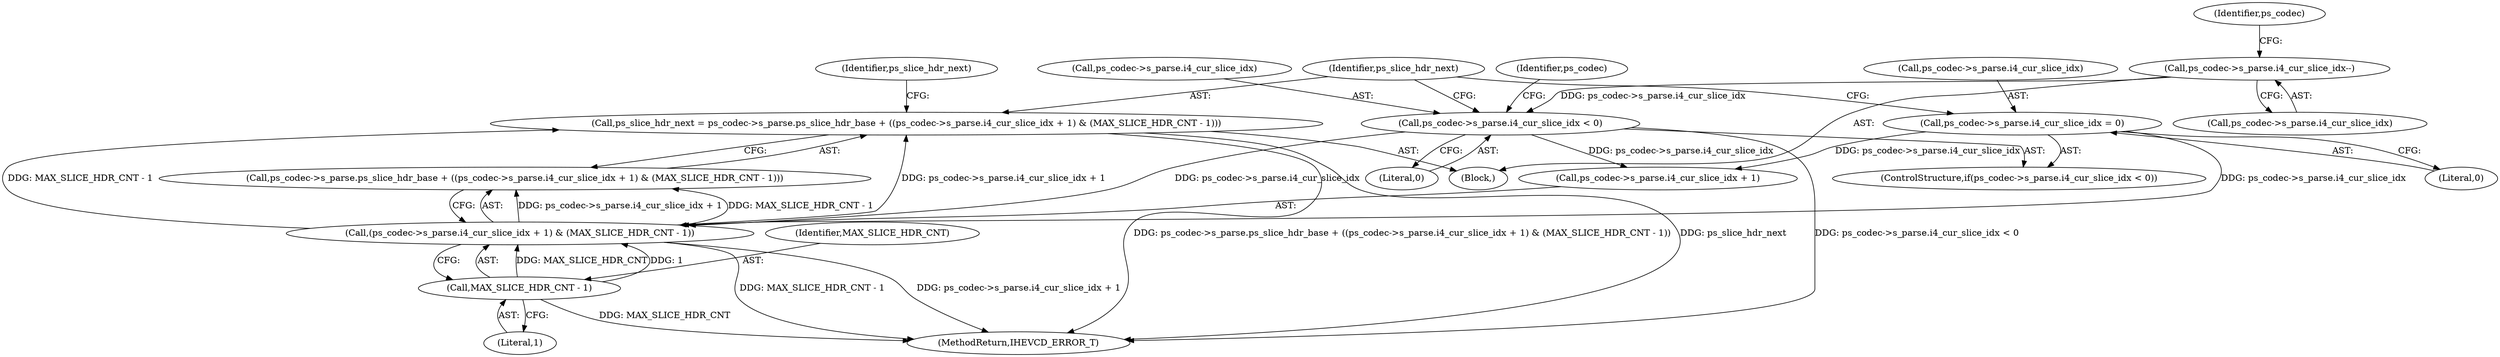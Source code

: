 digraph "0_Android_913d9e8d93d6b81bb8eac3fc2c1426651f5b259d@pointer" {
"1000329" [label="(Call,ps_slice_hdr_next = ps_codec->s_parse.ps_slice_hdr_base + ((ps_codec->s_parse.i4_cur_slice_idx + 1) & (MAX_SLICE_HDR_CNT - 1)))"];
"1000337" [label="(Call,(ps_codec->s_parse.i4_cur_slice_idx + 1) & (MAX_SLICE_HDR_CNT - 1))"];
"1000315" [label="(Call,ps_codec->s_parse.i4_cur_slice_idx < 0)"];
"1000308" [label="(Call,ps_codec->s_parse.i4_cur_slice_idx--)"];
"1000322" [label="(Call,ps_codec->s_parse.i4_cur_slice_idx = 0)"];
"1000345" [label="(Call,MAX_SLICE_HDR_CNT - 1)"];
"1002620" [label="(MethodReturn,IHEVCD_ERROR_T)"];
"1000308" [label="(Call,ps_codec->s_parse.i4_cur_slice_idx--)"];
"1000315" [label="(Call,ps_codec->s_parse.i4_cur_slice_idx < 0)"];
"1000347" [label="(Literal,1)"];
"1000325" [label="(Identifier,ps_codec)"];
"1000328" [label="(Literal,0)"];
"1000323" [label="(Call,ps_codec->s_parse.i4_cur_slice_idx)"];
"1000346" [label="(Identifier,MAX_SLICE_HDR_CNT)"];
"1000322" [label="(Call,ps_codec->s_parse.i4_cur_slice_idx = 0)"];
"1000301" [label="(Block,)"];
"1000318" [label="(Identifier,ps_codec)"];
"1000345" [label="(Call,MAX_SLICE_HDR_CNT - 1)"];
"1000350" [label="(Identifier,ps_slice_hdr_next)"];
"1000337" [label="(Call,(ps_codec->s_parse.i4_cur_slice_idx + 1) & (MAX_SLICE_HDR_CNT - 1))"];
"1000321" [label="(Literal,0)"];
"1000330" [label="(Identifier,ps_slice_hdr_next)"];
"1000329" [label="(Call,ps_slice_hdr_next = ps_codec->s_parse.ps_slice_hdr_base + ((ps_codec->s_parse.i4_cur_slice_idx + 1) & (MAX_SLICE_HDR_CNT - 1)))"];
"1000316" [label="(Call,ps_codec->s_parse.i4_cur_slice_idx)"];
"1000331" [label="(Call,ps_codec->s_parse.ps_slice_hdr_base + ((ps_codec->s_parse.i4_cur_slice_idx + 1) & (MAX_SLICE_HDR_CNT - 1)))"];
"1000338" [label="(Call,ps_codec->s_parse.i4_cur_slice_idx + 1)"];
"1000314" [label="(ControlStructure,if(ps_codec->s_parse.i4_cur_slice_idx < 0))"];
"1000309" [label="(Call,ps_codec->s_parse.i4_cur_slice_idx)"];
"1000329" -> "1000301"  [label="AST: "];
"1000329" -> "1000331"  [label="CFG: "];
"1000330" -> "1000329"  [label="AST: "];
"1000331" -> "1000329"  [label="AST: "];
"1000350" -> "1000329"  [label="CFG: "];
"1000329" -> "1002620"  [label="DDG: ps_codec->s_parse.ps_slice_hdr_base + ((ps_codec->s_parse.i4_cur_slice_idx + 1) & (MAX_SLICE_HDR_CNT - 1))"];
"1000329" -> "1002620"  [label="DDG: ps_slice_hdr_next"];
"1000337" -> "1000329"  [label="DDG: ps_codec->s_parse.i4_cur_slice_idx + 1"];
"1000337" -> "1000329"  [label="DDG: MAX_SLICE_HDR_CNT - 1"];
"1000337" -> "1000331"  [label="AST: "];
"1000337" -> "1000345"  [label="CFG: "];
"1000338" -> "1000337"  [label="AST: "];
"1000345" -> "1000337"  [label="AST: "];
"1000331" -> "1000337"  [label="CFG: "];
"1000337" -> "1002620"  [label="DDG: ps_codec->s_parse.i4_cur_slice_idx + 1"];
"1000337" -> "1002620"  [label="DDG: MAX_SLICE_HDR_CNT - 1"];
"1000337" -> "1000331"  [label="DDG: ps_codec->s_parse.i4_cur_slice_idx + 1"];
"1000337" -> "1000331"  [label="DDG: MAX_SLICE_HDR_CNT - 1"];
"1000315" -> "1000337"  [label="DDG: ps_codec->s_parse.i4_cur_slice_idx"];
"1000322" -> "1000337"  [label="DDG: ps_codec->s_parse.i4_cur_slice_idx"];
"1000345" -> "1000337"  [label="DDG: MAX_SLICE_HDR_CNT"];
"1000345" -> "1000337"  [label="DDG: 1"];
"1000315" -> "1000314"  [label="AST: "];
"1000315" -> "1000321"  [label="CFG: "];
"1000316" -> "1000315"  [label="AST: "];
"1000321" -> "1000315"  [label="AST: "];
"1000325" -> "1000315"  [label="CFG: "];
"1000330" -> "1000315"  [label="CFG: "];
"1000315" -> "1002620"  [label="DDG: ps_codec->s_parse.i4_cur_slice_idx < 0"];
"1000308" -> "1000315"  [label="DDG: ps_codec->s_parse.i4_cur_slice_idx"];
"1000315" -> "1000338"  [label="DDG: ps_codec->s_parse.i4_cur_slice_idx"];
"1000308" -> "1000301"  [label="AST: "];
"1000308" -> "1000309"  [label="CFG: "];
"1000309" -> "1000308"  [label="AST: "];
"1000318" -> "1000308"  [label="CFG: "];
"1000322" -> "1000314"  [label="AST: "];
"1000322" -> "1000328"  [label="CFG: "];
"1000323" -> "1000322"  [label="AST: "];
"1000328" -> "1000322"  [label="AST: "];
"1000330" -> "1000322"  [label="CFG: "];
"1000322" -> "1000338"  [label="DDG: ps_codec->s_parse.i4_cur_slice_idx"];
"1000345" -> "1000347"  [label="CFG: "];
"1000346" -> "1000345"  [label="AST: "];
"1000347" -> "1000345"  [label="AST: "];
"1000345" -> "1002620"  [label="DDG: MAX_SLICE_HDR_CNT"];
}
